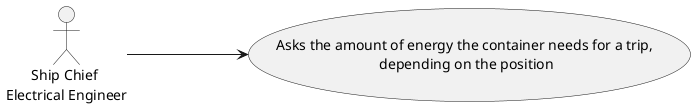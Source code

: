 @startuml
'https://plantuml.com/use-case-diagram

left to right direction

:       Ship Chief \nElectrical Engineer: as SC
(Asks the amount of energy the container needs for a trip, \ndepending on the position) as (Use)

SC ---> (Use)
@enduml
